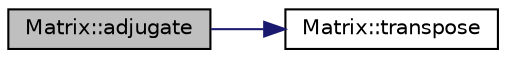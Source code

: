 digraph "Matrix::adjugate"
{
  bgcolor="transparent";
  edge [fontname="Helvetica",fontsize="10",labelfontname="Helvetica",labelfontsize="10"];
  node [fontname="Helvetica",fontsize="10",shape=record];
  rankdir="LR";
  Node24 [label="Matrix::adjugate",height=0.2,width=0.4,color="black", fillcolor="grey75", style="filled", fontcolor="black"];
  Node24 -> Node25 [color="midnightblue",fontsize="10",style="solid",fontname="Helvetica"];
  Node25 [label="Matrix::transpose",height=0.2,width=0.4,color="black",URL="$classMatrix.html#a210a51aab56f8f5a1abdafa4ae0068b8",tooltip="Returns the transpose of a matrix. "];
}
